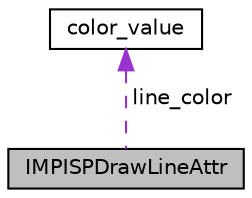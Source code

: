 digraph "IMPISPDrawLineAttr"
{
 // LATEX_PDF_SIZE
  edge [fontname="Helvetica",fontsize="10",labelfontname="Helvetica",labelfontsize="10"];
  node [fontname="Helvetica",fontsize="10",shape=record];
  Node1 [label="IMPISPDrawLineAttr",height=0.2,width=0.4,color="black", fillcolor="grey75", style="filled", fontcolor="black",tooltip="画线功能属性"];
  Node2 -> Node1 [dir="back",color="darkorchid3",fontsize="10",style="dashed",label=" line_color" ,fontname="Helvetica"];
  Node2 [label="color_value",height=0.2,width=0.4,color="black", fillcolor="white", style="filled",URL="$structcolor__value.html",tooltip="填充数据"];
}
